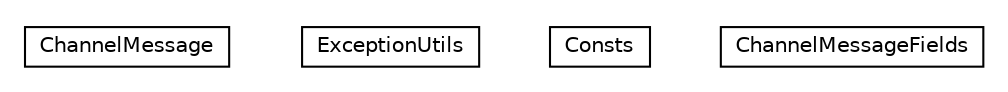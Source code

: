 #!/usr/local/bin/dot
#
# Class diagram 
# Generated by UMLGraph version R5_6-24-gf6e263 (http://www.umlgraph.org/)
#

digraph G {
	edge [fontname="Helvetica",fontsize=10,labelfontname="Helvetica",labelfontsize=10];
	node [fontname="Helvetica",fontsize=10,shape=plaintext];
	nodesep=0.25;
	ranksep=0.5;
	// org.universAAL.middleware.connectors.util.ChannelMessage
	c138411 [label=<<table title="org.universAAL.middleware.connectors.util.ChannelMessage" border="0" cellborder="1" cellspacing="0" cellpadding="2" port="p" href="./ChannelMessage.html">
		<tr><td><table border="0" cellspacing="0" cellpadding="1">
<tr><td align="center" balign="center"> ChannelMessage </td></tr>
		</table></td></tr>
		</table>>, URL="./ChannelMessage.html", fontname="Helvetica", fontcolor="black", fontsize=10.0];
	// org.universAAL.middleware.connectors.util.ExceptionUtils
	c138412 [label=<<table title="org.universAAL.middleware.connectors.util.ExceptionUtils" border="0" cellborder="1" cellspacing="0" cellpadding="2" port="p" href="./ExceptionUtils.html">
		<tr><td><table border="0" cellspacing="0" cellpadding="1">
<tr><td align="center" balign="center"> ExceptionUtils </td></tr>
		</table></td></tr>
		</table>>, URL="./ExceptionUtils.html", fontname="Helvetica", fontcolor="black", fontsize=10.0];
	// org.universAAL.middleware.connectors.util.Consts
	c138413 [label=<<table title="org.universAAL.middleware.connectors.util.Consts" border="0" cellborder="1" cellspacing="0" cellpadding="2" port="p" href="./Consts.html">
		<tr><td><table border="0" cellspacing="0" cellpadding="1">
<tr><td align="center" balign="center"> Consts </td></tr>
		</table></td></tr>
		</table>>, URL="./Consts.html", fontname="Helvetica", fontcolor="black", fontsize=10.0];
	// org.universAAL.middleware.connectors.util.ChannelMessageFields
	c138414 [label=<<table title="org.universAAL.middleware.connectors.util.ChannelMessageFields" border="0" cellborder="1" cellspacing="0" cellpadding="2" port="p" href="./ChannelMessageFields.html">
		<tr><td><table border="0" cellspacing="0" cellpadding="1">
<tr><td align="center" balign="center"> ChannelMessageFields </td></tr>
		</table></td></tr>
		</table>>, URL="./ChannelMessageFields.html", fontname="Helvetica", fontcolor="black", fontsize=10.0];
}

